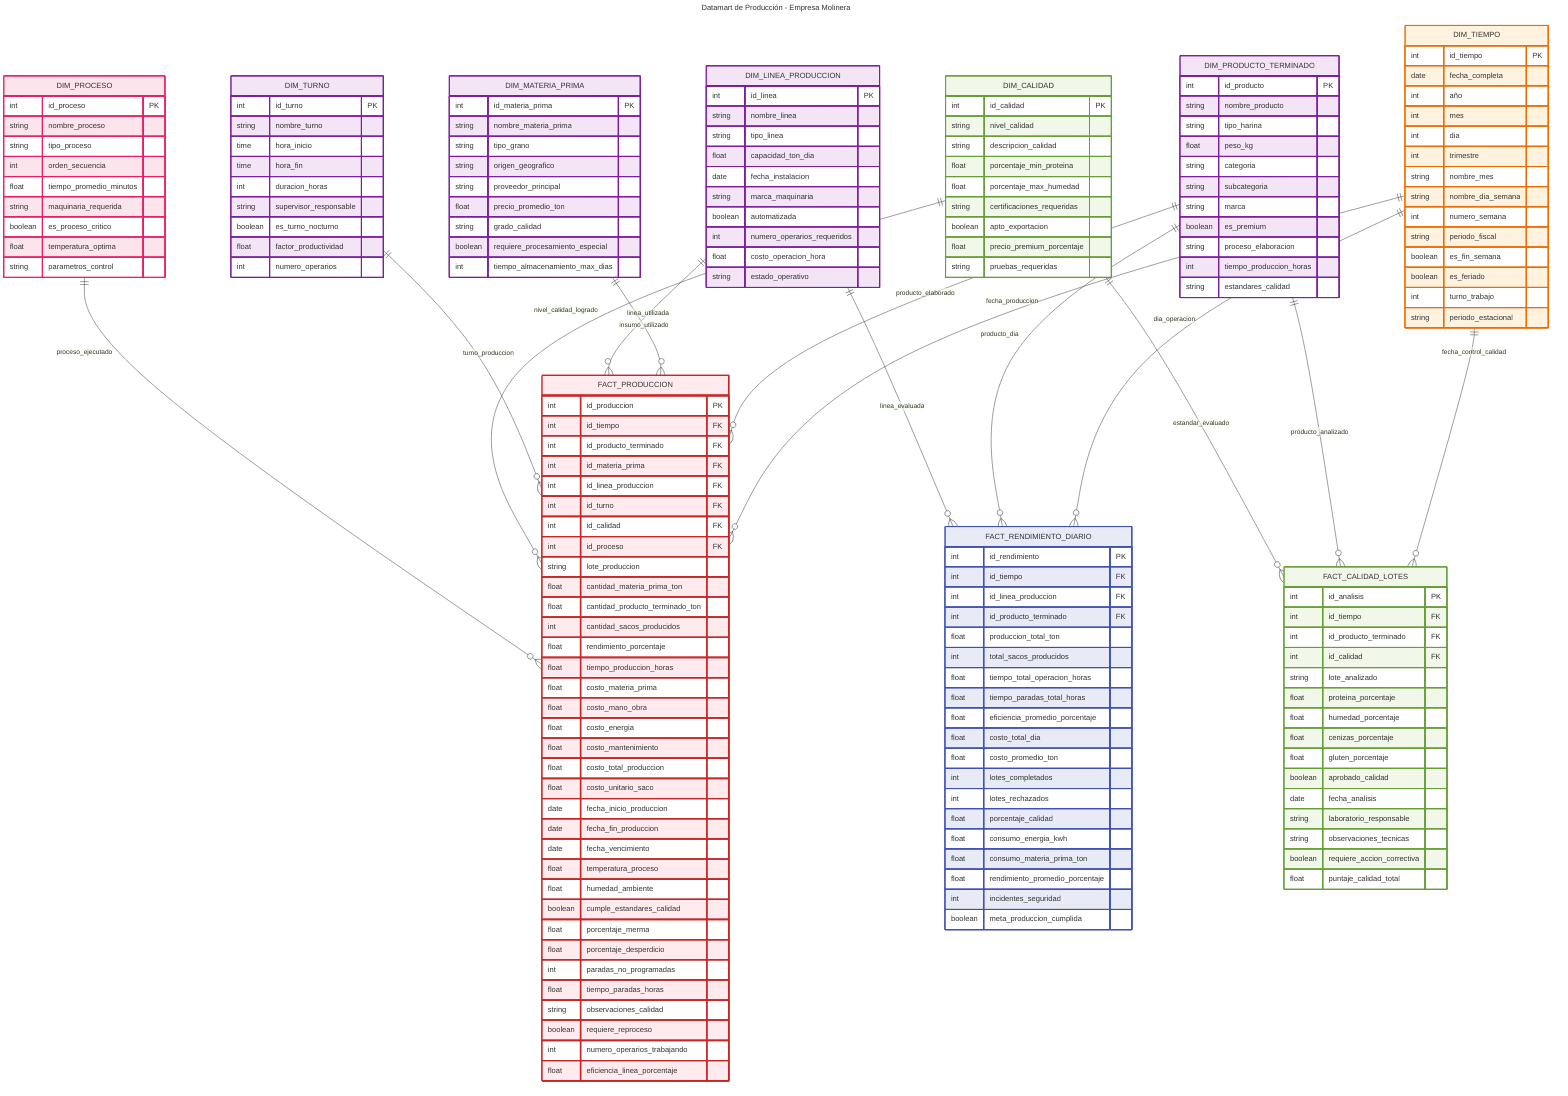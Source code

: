 ---
title: "Datamart de Producción - Empresa Molinera"
---
erDiagram
    %% Dimensiones
    DIM_TIEMPO {
        int id_tiempo PK
        date fecha_completa
        int año
        int mes
        int dia
        int trimestre
        string nombre_mes
        string nombre_dia_semana
        int numero_semana
        string periodo_fiscal
        boolean es_fin_semana
        boolean es_feriado
        int turno_trabajo
        string periodo_estacional
    }

    DIM_PRODUCTO_TERMINADO {
        int id_producto PK
        string nombre_producto
        string tipo_harina
        float peso_kg
        string categoria
        string subcategoria
        string marca
        boolean es_premium
        string proceso_elaboracion
        int tiempo_produccion_horas
        string estandares_calidad
    }

    DIM_MATERIA_PRIMA {
        int id_materia_prima PK
        string nombre_materia_prima
        string tipo_grano
        string origen_geografico
        string proveedor_principal
        float precio_promedio_ton
        string grado_calidad
        boolean requiere_procesamiento_especial
        int tiempo_almacenamiento_max_dias
    }

    DIM_LINEA_PRODUCCION {
        int id_linea PK
        string nombre_linea
        string tipo_linea
        float capacidad_ton_dia
        date fecha_instalacion
        string marca_maquinaria
        boolean automatizada
        int numero_operarios_requeridos
        float costo_operacion_hora
        string estado_operativo
    }

    DIM_TURNO {
        int id_turno PK
        string nombre_turno
        time hora_inicio
        time hora_fin
        int duracion_horas
        string supervisor_responsable
        boolean es_turno_nocturno
        float factor_productividad
        int numero_operarios
    }

    DIM_CALIDAD {
        int id_calidad PK
        string nivel_calidad
        string descripcion_calidad
        float porcentaje_min_proteina
        float porcentaje_max_humedad
        string certificaciones_requeridas
        boolean apto_exportacion
        float precio_premium_porcentaje
        string pruebas_requeridas
    }

    DIM_PROCESO {
        int id_proceso PK
        string nombre_proceso
        string tipo_proceso
        int orden_secuencia
        float tiempo_promedio_minutos
        string maquinaria_requerida
        boolean es_proceso_critico
        float temperatura_optima
        string parametros_control
    }

    %% Tabla de Hechos Principal
    FACT_PRODUCCION {
        int id_produccion PK
        int id_tiempo FK
        int id_producto_terminado FK
        int id_materia_prima FK
        int id_linea_produccion FK
        int id_turno FK
        int id_calidad FK
        int id_proceso FK
        string lote_produccion
        float cantidad_materia_prima_ton
        float cantidad_producto_terminado_ton
        int cantidad_sacos_producidos
        float rendimiento_porcentaje
        float tiempo_produccion_horas
        float costo_materia_prima
        float costo_mano_obra
        float costo_energia
        float costo_mantenimiento
        float costo_total_produccion
        float costo_unitario_saco
        date fecha_inicio_produccion
        date fecha_fin_produccion
        date fecha_vencimiento
        float temperatura_proceso
        float humedad_ambiente
        boolean cumple_estandares_calidad
        float porcentaje_merma
        float porcentaje_desperdicio
        int paradas_no_programadas
        float tiempo_paradas_horas
        string observaciones_calidad
        boolean requiere_reproceso
        int numero_operarios_trabajando
        float eficiencia_linea_porcentaje
    }

    %% Tabla de Hechos Agregada - Rendimiento Diario
    FACT_RENDIMIENTO_DIARIO {
        int id_rendimiento PK
        int id_tiempo FK
        int id_linea_produccion FK
        int id_producto_terminado FK
        float produccion_total_ton
        int total_sacos_producidos
        float tiempo_total_operacion_horas
        float tiempo_paradas_total_horas
        float eficiencia_promedio_porcentaje
        float costo_total_dia
        float costo_promedio_ton
        int lotes_completados
        int lotes_rechazados
        float porcentaje_calidad
        float consumo_energia_kwh
        float consumo_materia_prima_ton
        float rendimiento_promedio_porcentaje
        int incidentes_seguridad
        boolean meta_produccion_cumplida
    }

    %% Tabla de Hechos Agregada - Análisis de Calidad
    FACT_CALIDAD_LOTES {
        int id_analisis PK
        int id_tiempo FK
        int id_producto_terminado FK
        int id_calidad FK
        string lote_analizado
        float proteina_porcentaje
        float humedad_porcentaje
        float cenizas_porcentaje
        float gluten_porcentaje
        boolean aprobado_calidad
        date fecha_analisis
        string laboratorio_responsable
        string observaciones_tecnicas
        boolean requiere_accion_correctiva
        float puntaje_calidad_total
    }

    %% Relaciones
    DIM_TIEMPO ||--o{ FACT_PRODUCCION : "fecha_produccion"
    DIM_TIEMPO ||--o{ FACT_RENDIMIENTO_DIARIO : "dia_operacion"
    DIM_TIEMPO ||--o{ FACT_CALIDAD_LOTES : "fecha_control_calidad"
    DIM_PRODUCTO_TERMINADO ||--o{ FACT_PRODUCCION : "producto_elaborado"
    DIM_PRODUCTO_TERMINADO ||--o{ FACT_RENDIMIENTO_DIARIO : "producto_dia"
    DIM_PRODUCTO_TERMINADO ||--o{ FACT_CALIDAD_LOTES : "producto_analizado"
    DIM_MATERIA_PRIMA ||--o{ FACT_PRODUCCION : "insumo_utilizado"
    DIM_LINEA_PRODUCCION ||--o{ FACT_PRODUCCION : "linea_utilizada"
    DIM_LINEA_PRODUCCION ||--o{ FACT_RENDIMIENTO_DIARIO : "linea_evaluada"
    DIM_TURNO ||--o{ FACT_PRODUCCION : "turno_produccion"
    DIM_CALIDAD ||--o{ FACT_PRODUCCION : "nivel_calidad_logrado"
    DIM_CALIDAD ||--o{ FACT_CALIDAD_LOTES : "estandar_evaluado"
    DIM_PROCESO ||--o{ FACT_PRODUCCION : "proceso_ejecutado"

    %% Styling
    classDef factTable fill:#ffebee,stroke:#c62828,stroke-width:3px
    classDef dimTable fill:#f3e5f5,stroke:#7b1fa2,stroke-width:2px
    classDef timeTable fill:#fff3e0,stroke:#ef6c00,stroke-width:2px
    classDef aggregateTable fill:#e8eaf6,stroke:#3f51b5,stroke-width:2px
    classDef qualityTable fill:#f1f8e9,stroke:#689f38,stroke-width:2px
    classDef processTable fill:#fce4ec,stroke:#e91e63,stroke-width:2px

    class FACT_PRODUCCION factTable
    class FACT_RENDIMIENTO_DIARIO aggregateTable
    class FACT_CALIDAD_LOTES qualityTable
    class DIM_PRODUCTO_TERMINADO,DIM_MATERIA_PRIMA,DIM_LINEA_PRODUCCION,DIM_TURNO dimTable
    class DIM_CALIDAD qualityTable
    class DIM_PROCESO processTable
    class DIM_TIEMPO timeTable